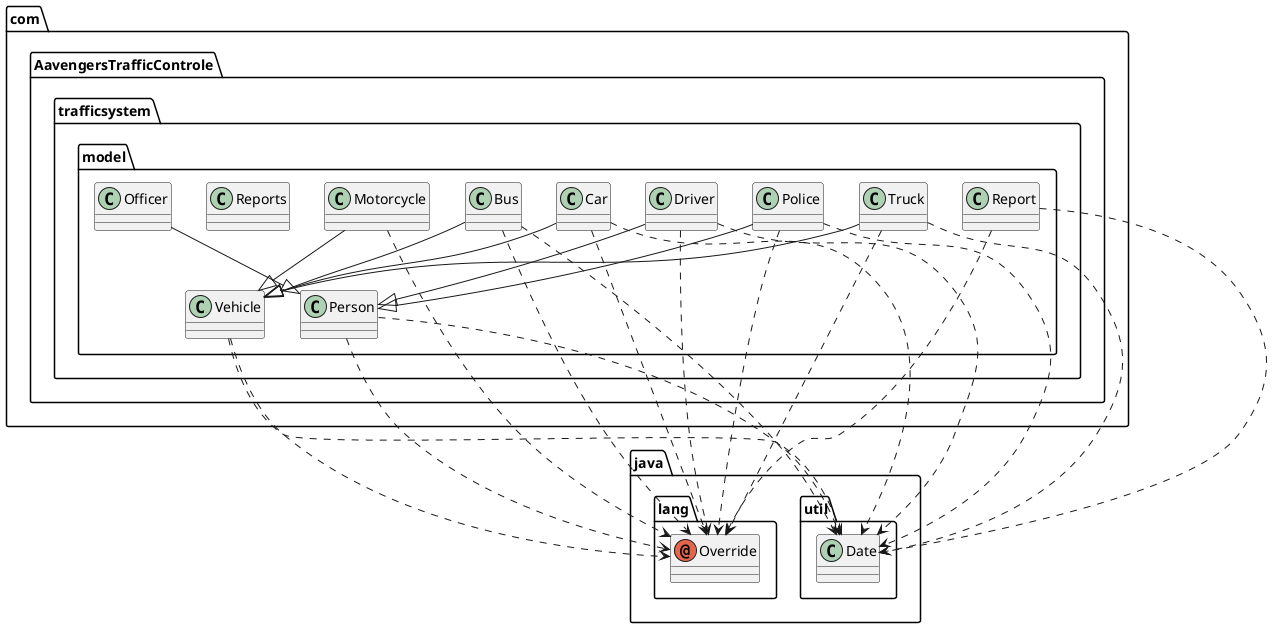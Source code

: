 @startuml
annotation java.lang.Override
class com.AavengersTrafficControle.trafficsystem.model.Bus
class com.AavengersTrafficControle.trafficsystem.model.Car
class com.AavengersTrafficControle.trafficsystem.model.Driver
class com.AavengersTrafficControle.trafficsystem.model.Motorcycle
class com.AavengersTrafficControle.trafficsystem.model.Officer
class com.AavengersTrafficControle.trafficsystem.model.Person
class com.AavengersTrafficControle.trafficsystem.model.Police
class com.AavengersTrafficControle.trafficsystem.model.Report
class com.AavengersTrafficControle.trafficsystem.model.Reports
class com.AavengersTrafficControle.trafficsystem.model.Truck
class com.AavengersTrafficControle.trafficsystem.model.Vehicle
class java.util.Date
com.AavengersTrafficControle.trafficsystem.model.Bus ..> java.lang.Override
com.AavengersTrafficControle.trafficsystem.model.Bus --|> com.AavengersTrafficControle.trafficsystem.model.Vehicle
com.AavengersTrafficControle.trafficsystem.model.Bus ..> java.util.Date
com.AavengersTrafficControle.trafficsystem.model.Car ..> java.lang.Override
com.AavengersTrafficControle.trafficsystem.model.Car --|> com.AavengersTrafficControle.trafficsystem.model.Vehicle
com.AavengersTrafficControle.trafficsystem.model.Car ..> java.util.Date
com.AavengersTrafficControle.trafficsystem.model.Driver ..> java.lang.Override
com.AavengersTrafficControle.trafficsystem.model.Driver --|> com.AavengersTrafficControle.trafficsystem.model.Person
com.AavengersTrafficControle.trafficsystem.model.Driver ..> java.util.Date
com.AavengersTrafficControle.trafficsystem.model.Motorcycle ..> java.lang.Override
com.AavengersTrafficControle.trafficsystem.model.Motorcycle --|> com.AavengersTrafficControle.trafficsystem.model.Vehicle
com.AavengersTrafficControle.trafficsystem.model.Officer --|> com.AavengersTrafficControle.trafficsystem.model.Person
com.AavengersTrafficControle.trafficsystem.model.Person ..> java.lang.Override
com.AavengersTrafficControle.trafficsystem.model.Person ..> java.util.Date
com.AavengersTrafficControle.trafficsystem.model.Police ..> java.lang.Override
com.AavengersTrafficControle.trafficsystem.model.Police --|> com.AavengersTrafficControle.trafficsystem.model.Person
com.AavengersTrafficControle.trafficsystem.model.Police ..> java.util.Date
com.AavengersTrafficControle.trafficsystem.model.Report ..> java.lang.Override
com.AavengersTrafficControle.trafficsystem.model.Report ..> java.util.Date
com.AavengersTrafficControle.trafficsystem.model.Truck ..> java.lang.Override
com.AavengersTrafficControle.trafficsystem.model.Truck --|> com.AavengersTrafficControle.trafficsystem.model.Vehicle
com.AavengersTrafficControle.trafficsystem.model.Truck ..> java.util.Date
com.AavengersTrafficControle.trafficsystem.model.Vehicle ..> java.lang.Override
com.AavengersTrafficControle.trafficsystem.model.Vehicle ..> java.util.Date
@enduml
